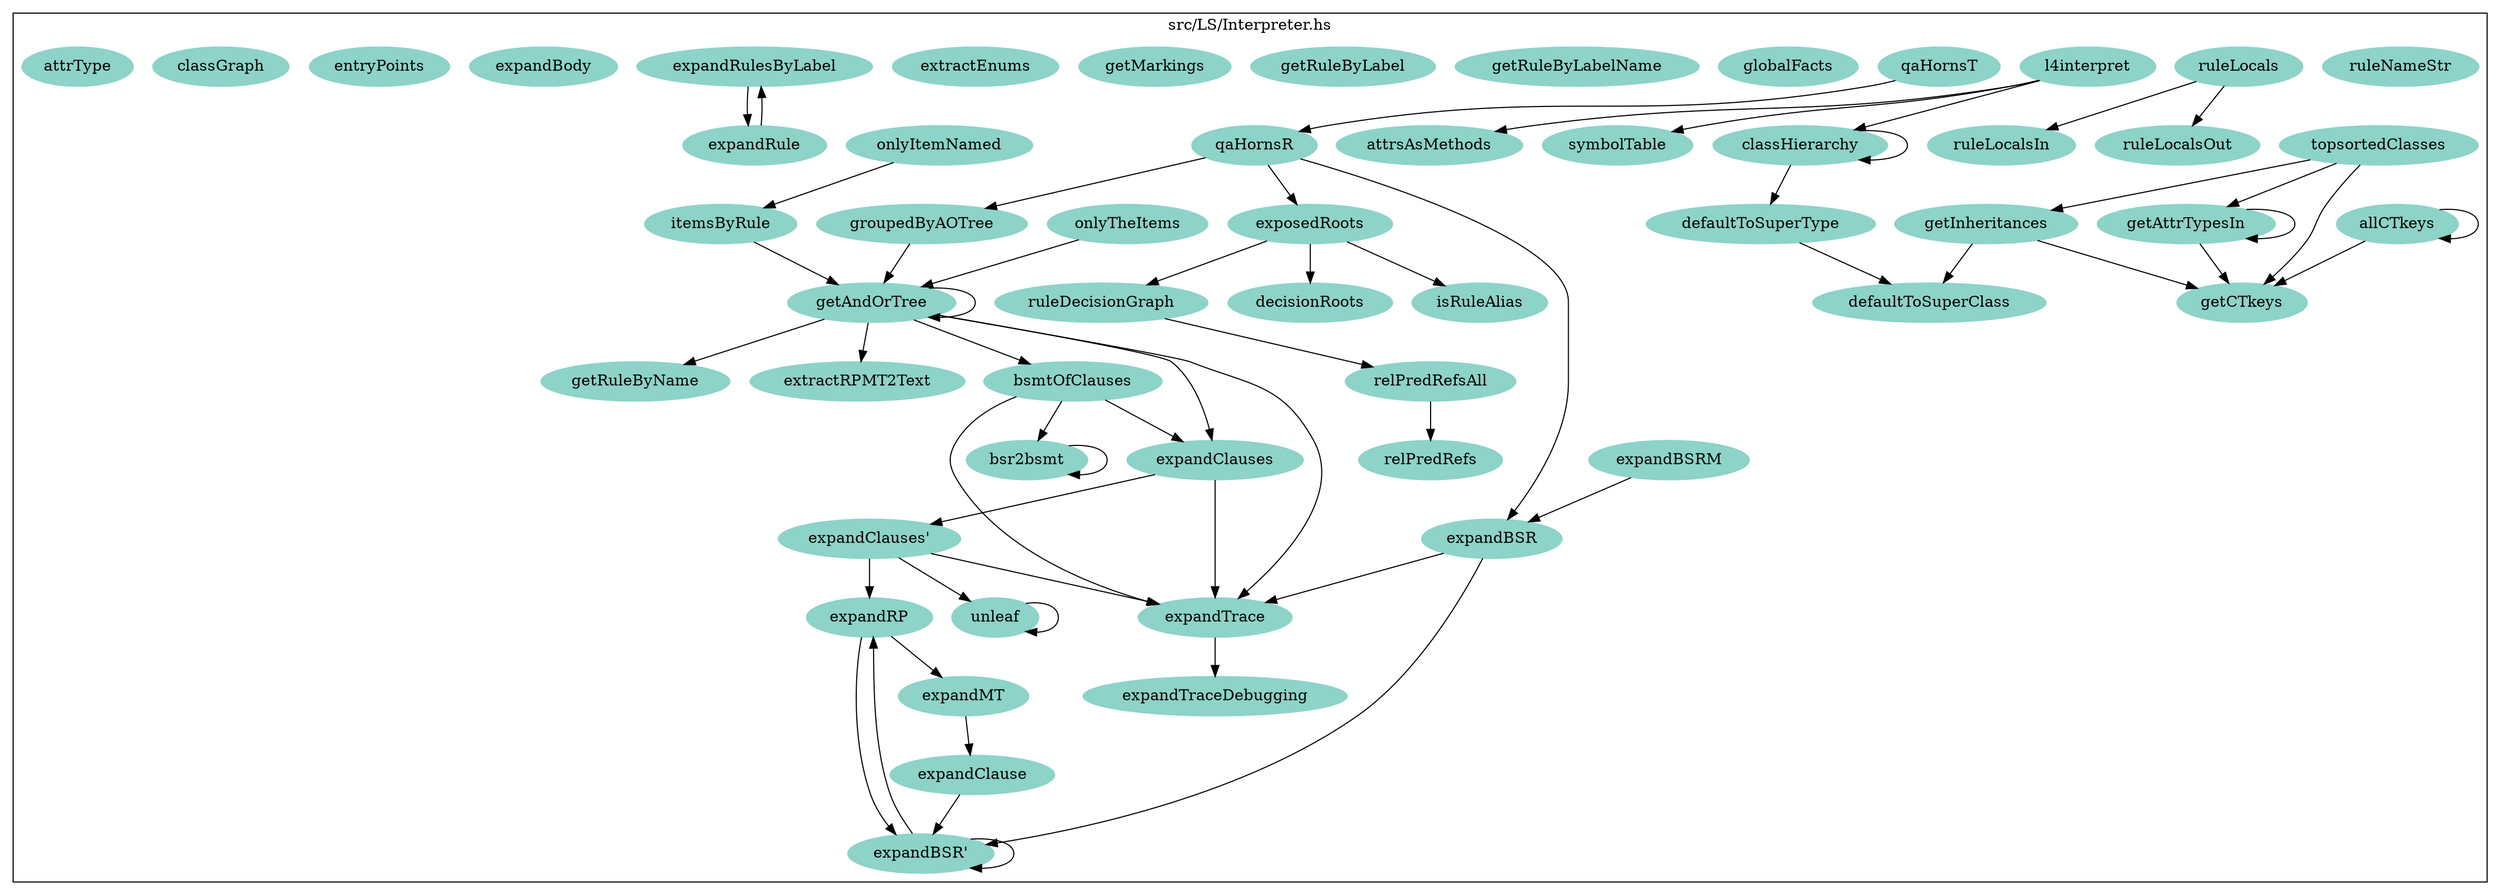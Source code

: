 strict digraph deps {
  node [colorscheme=set312, style=filled];

   subgraph cluster_1 {
     label = "src/LS/Interpreter.hs";
     "unleaf" [label= "unleaf", color=1];
     "topsortedClasses" [label= "topsortedClasses", color=1];
     "symbolTable" [label= "symbolTable", color=1];
     "ruleNameStr" [label= "ruleNameStr", color=1];
     "ruleLocalsOut" [label= "ruleLocalsOut", color=1];
     "ruleLocalsIn" [label= "ruleLocalsIn", color=1];
     "ruleLocals" [label= "ruleLocals", color=1];
     "ruleDecisionGraph" [label= "ruleDecisionGraph", color=1];
     "relPredRefsAll" [label= "relPredRefsAll", color=1];
     "relPredRefs" [label= "relPredRefs", color=1];
     "qaHornsT" [label= "qaHornsT", color=1];
     "qaHornsR" [label= "qaHornsR", color=1];
     "onlyTheItems" [label= "onlyTheItems", color=1];
     "onlyItemNamed" [label= "onlyItemNamed", color=1];
     "l4interpret" [label= "l4interpret", color=1];
     "itemsByRule" [label= "itemsByRule", color=1];
     "isRuleAlias" [label= "isRuleAlias", color=1];
     "groupedByAOTree" [label= "groupedByAOTree", color=1];
     "globalFacts" [label= "globalFacts", color=1];
     "getRuleByName" [label= "getRuleByName", color=1];
     "getRuleByLabelName" [label= "getRuleByLabelName", color=1];
     "getRuleByLabel" [label= "getRuleByLabel", color=1];
     "getMarkings" [label= "getMarkings", color=1];
     "getInheritances" [label= "getInheritances", color=1];
     "getCTkeys" [label= "getCTkeys", color=1];
     "getAttrTypesIn" [label= "getAttrTypesIn", color=1];
     "getAndOrTree" [label= "getAndOrTree", color=1];
     "extractRPMT2Text" [label= "extractRPMT2Text", color=1];
     "extractEnums" [label= "extractEnums", color=1];
     "exposedRoots" [label= "exposedRoots", color=1];
     "expandTraceDebugging" [label= "expandTraceDebugging", color=1];
     "expandTrace" [label= "expandTrace", color=1];
     "expandRulesByLabel" [label= "expandRulesByLabel", color=1];
     "expandRule" [label= "expandRule", color=1];
     "expandRP" [label= "expandRP", color=1];
     "expandMT" [label= "expandMT", color=1];
     "expandClauses\'" [label= "expandClauses\'", color=1];
     "expandClauses" [label= "expandClauses", color=1];
     "expandClause" [label= "expandClause", color=1];
     "expandBody" [label= "expandBody", color=1];
     "expandBSR\'" [label= "expandBSR\'", color=1];
     "expandBSRM" [label= "expandBSRM", color=1];
     "expandBSR" [label= "expandBSR", color=1];
     "entryPoints" [label= "entryPoints", color=1];
     "defaultToSuperType" [label= "defaultToSuperType", color=1];
     "defaultToSuperClass" [label= "defaultToSuperClass", color=1];
     "decisionRoots" [label= "decisionRoots", color=1];
     "classHierarchy" [label= "classHierarchy", color=1];
     "classGraph" [label= "classGraph", color=1];
     "bsr2bsmt" [label= "bsr2bsmt", color=1];
     "bsmtOfClauses" [label= "bsmtOfClauses", color=1];
     "attrsAsMethods" [label= "attrsAsMethods", color=1];
     "attrType" [label= "attrType", color=1];
     "allCTkeys" [label= "allCTkeys", color=1];
   }

"allCTkeys" -> "allCTkeys";
"allCTkeys" -> "getCTkeys";
"bsmtOfClauses" -> "bsr2bsmt";
"bsmtOfClauses" -> "expandClauses";
"bsmtOfClauses" -> "expandTrace";
"bsr2bsmt" -> "bsr2bsmt";
"classHierarchy" -> "classHierarchy";
"classHierarchy" -> "defaultToSuperType";
"defaultToSuperType" -> "defaultToSuperClass";
"expandBSR" -> "expandBSR\'";
"expandBSR" -> "expandTrace";
"expandBSRM" -> "expandBSR";
"expandBSR\'" -> "expandBSR\'";
"expandBSR\'" -> "expandRP";
"expandClause" -> "expandBSR\'";
"expandClauses" -> "expandClauses\'";
"expandClauses" -> "expandTrace";
"expandClauses\'" -> "expandRP";
"expandClauses\'" -> "expandTrace";
"expandClauses\'" -> "unleaf";
"expandMT" -> "expandClause";
"expandRP" -> "expandBSR\'";
"expandRP" -> "expandMT";
"expandRule" -> "expandRulesByLabel";
"expandRulesByLabel" -> "expandRule";
"expandTrace" -> "expandTraceDebugging";
"exposedRoots" -> "decisionRoots";
"exposedRoots" -> "isRuleAlias";
"exposedRoots" -> "ruleDecisionGraph";
"getAndOrTree" -> "bsmtOfClauses";
"getAndOrTree" -> "expandClauses";
"getAndOrTree" -> "expandTrace";
"getAndOrTree" -> "extractRPMT2Text";
"getAndOrTree" -> "getAndOrTree";
"getAndOrTree" -> "getRuleByName";
"getAttrTypesIn" -> "getAttrTypesIn";
"getAttrTypesIn" -> "getCTkeys";
"getInheritances" -> "defaultToSuperClass";
"getInheritances" -> "getCTkeys";
"groupedByAOTree" -> "getAndOrTree";
"itemsByRule" -> "getAndOrTree";
"l4interpret" -> "attrsAsMethods";
"l4interpret" -> "classHierarchy";
"l4interpret" -> "symbolTable";
"onlyItemNamed" -> "itemsByRule";
"onlyTheItems" -> "getAndOrTree";
"qaHornsR" -> "expandBSR";
"qaHornsR" -> "exposedRoots";
"qaHornsR" -> "groupedByAOTree";
"qaHornsT" -> "qaHornsR";
"relPredRefsAll" -> "relPredRefs";
"ruleDecisionGraph" -> "relPredRefsAll";
"ruleLocals" -> "ruleLocalsIn";
"ruleLocals" -> "ruleLocalsOut";
"topsortedClasses" -> "getAttrTypesIn";
"topsortedClasses" -> "getCTkeys";
"topsortedClasses" -> "getInheritances";
"unleaf" -> "unleaf";
}
